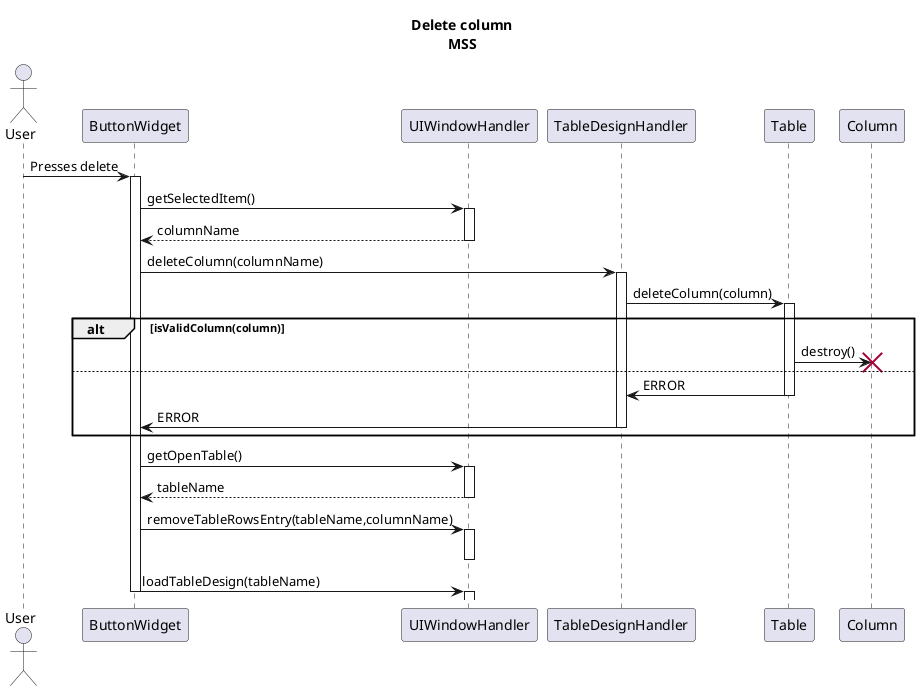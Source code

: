 @startuml
title Delete column\nMSS
Actor User
User->ButtonWidget: Presses delete
activate ButtonWidget
ButtonWidget ->UIWindowHandler: getSelectedItem()
activate UIWindowHandler
ButtonWidget <-- UIWindowHandler: columnName
deactivate
ButtonWidget -> TableDesignHandler: deleteColumn(columnName)
activate TableDesignHandler
TableDesignHandler -> Table: deleteColumn(column)
activate Table
alt isValidColumn(column)
    Table -> Column: destroy()
    destroy Column
else
    Table -> TableDesignHandler: ERROR
    deactivate Table
    TableDesignHandler -> ButtonWidget: ERROR
    deactivate TableDesignHandler
end
ButtonWidget -> UIWindowHandler: getOpenTable()
activate UIWindowHandler
ButtonWidget <-- UIWindowHandler: tableName
deactivate
ButtonWidget -> UIWindowHandler: removeTableRowsEntry(tableName,columnName)
activate UIWindowHandler
deactivate
ButtonWidget -> UIWindowHandler: loadTableDesign(tableName)
deactivate ButtonWidget
activate UIWindowHandler

@enduml
